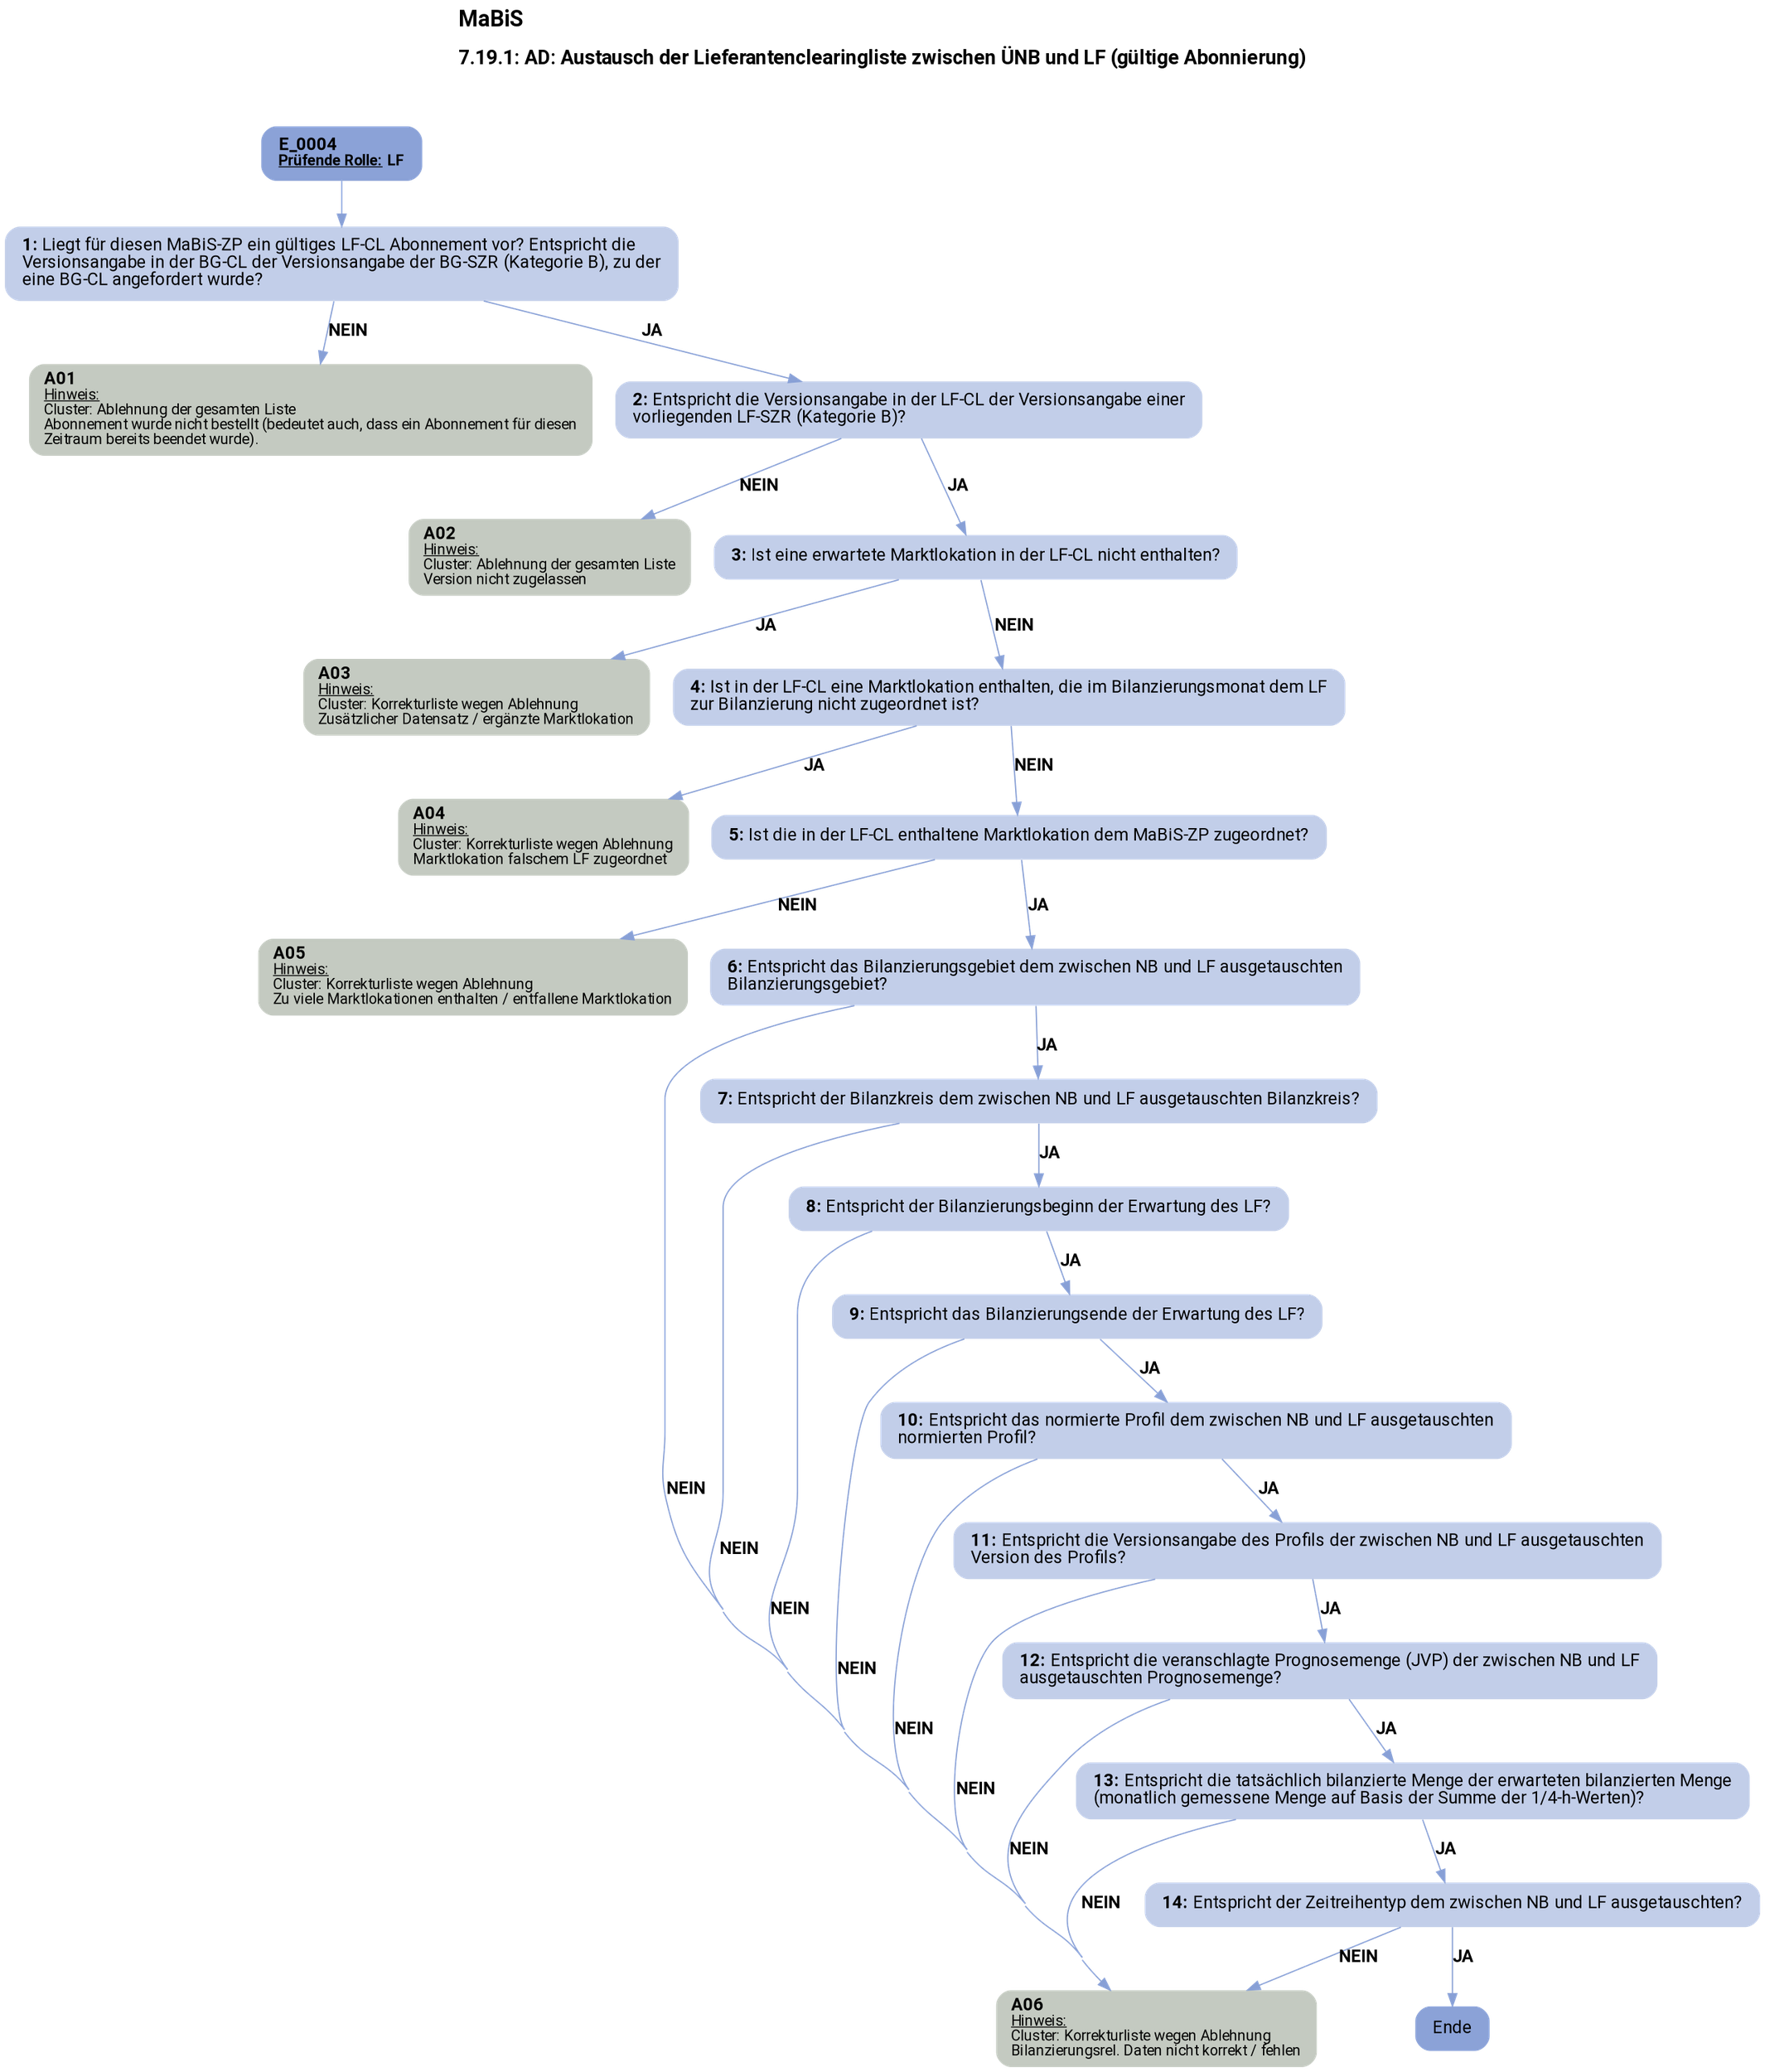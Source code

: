 digraph D {
    labelloc="t";
    label=<<B><FONT POINT-SIZE="18">MaBiS</FONT></B><BR align="left"/><BR/><B><FONT POINT-SIZE="16">7.19.1: AD: Austausch der Lieferantenclearingliste zwischen ÜNB und LF (gültige Abonnierung)</FONT></B><BR align="left"/><BR/><BR/><BR/>>;
    ratio="compress";
    concentrate=true;
    pack=true;
    rankdir=TB;
    packmode="array";
    size="20,20";
    "Start" [margin="0.2,0.12", shape=box, style="filled,rounded", penwidth=0.0, fillcolor="#8ba2d7", label=<<B>E_0004</B><BR align="left"/><FONT point-size="12"><B><U>Prüfende Rolle:</U> LF</B></FONT><BR align="center"/>>, fontname="Roboto, sans-serif"];
    "1" [margin="0.2,0.12", shape=box, style="filled,rounded", penwidth=0.0, fillcolor="#c2cee9", label=<<B>1: </B>Liegt für diesen MaBiS-ZP ein gültiges LF-CL Abonnement vor? Entspricht die<BR align="left"/>Versionsangabe in der BG-CL der Versionsangabe der BG-SZR (Kategorie B), zu der<BR align="left"/>eine BG-CL angefordert wurde?<BR align="left"/>>, fontname="Roboto, sans-serif"];
    "A01" [margin="0.17,0.08", shape=box, style="filled,rounded", penwidth=0.0, fillcolor="#c4cac1", label=<<B>A01</B><BR align="left"/><FONT point-size="12"><U>Hinweis:</U><BR align="left"/>Cluster: Ablehnung der gesamten Liste<BR align="left"/>Abonnement wurde nicht bestellt (bedeutet auch, dass ein Abonnement für diesen<BR align="left"/>Zeitraum bereits beendet wurde).<BR align="left"/></FONT>>, fontname="Roboto, sans-serif"];
    "2" [margin="0.2,0.12", shape=box, style="filled,rounded", penwidth=0.0, fillcolor="#c2cee9", label=<<B>2: </B>Entspricht die Versionsangabe in der LF-CL der Versionsangabe einer<BR align="left"/>vorliegenden LF-SZR (Kategorie B)?<BR align="left"/>>, fontname="Roboto, sans-serif"];
    "A02" [margin="0.17,0.08", shape=box, style="filled,rounded", penwidth=0.0, fillcolor="#c4cac1", label=<<B>A02</B><BR align="left"/><FONT point-size="12"><U>Hinweis:</U><BR align="left"/>Cluster: Ablehnung der gesamten Liste<BR align="left"/>Version nicht zugelassen<BR align="left"/></FONT>>, fontname="Roboto, sans-serif"];
    "3" [margin="0.2,0.12", shape=box, style="filled,rounded", penwidth=0.0, fillcolor="#c2cee9", label=<<B>3: </B>Ist eine erwartete Marktlokation in der LF-CL nicht enthalten?<BR align="left"/>>, fontname="Roboto, sans-serif"];
    "A03" [margin="0.17,0.08", shape=box, style="filled,rounded", penwidth=0.0, fillcolor="#c4cac1", label=<<B>A03</B><BR align="left"/><FONT point-size="12"><U>Hinweis:</U><BR align="left"/>Cluster: Korrekturliste wegen Ablehnung<BR align="left"/>Zusätzlicher Datensatz / ergänzte Marktlokation<BR align="left"/></FONT>>, fontname="Roboto, sans-serif"];
    "4" [margin="0.2,0.12", shape=box, style="filled,rounded", penwidth=0.0, fillcolor="#c2cee9", label=<<B>4: </B>Ist in der LF-CL eine Marktlokation enthalten, die im Bilanzierungsmonat dem LF<BR align="left"/>zur Bilanzierung nicht zugeordnet ist?<BR align="left"/>>, fontname="Roboto, sans-serif"];
    "A04" [margin="0.17,0.08", shape=box, style="filled,rounded", penwidth=0.0, fillcolor="#c4cac1", label=<<B>A04</B><BR align="left"/><FONT point-size="12"><U>Hinweis:</U><BR align="left"/>Cluster: Korrekturliste wegen Ablehnung<BR align="left"/>Marktlokation falschem LF zugeordnet<BR align="left"/></FONT>>, fontname="Roboto, sans-serif"];
    "5" [margin="0.2,0.12", shape=box, style="filled,rounded", penwidth=0.0, fillcolor="#c2cee9", label=<<B>5: </B>Ist die in der LF-CL enthaltene Marktlokation dem MaBiS-ZP zugeordnet?<BR align="left"/>>, fontname="Roboto, sans-serif"];
    "A05" [margin="0.17,0.08", shape=box, style="filled,rounded", penwidth=0.0, fillcolor="#c4cac1", label=<<B>A05</B><BR align="left"/><FONT point-size="12"><U>Hinweis:</U><BR align="left"/>Cluster: Korrekturliste wegen Ablehnung<BR align="left"/>Zu viele Marktlokationen enthalten / entfallene Marktlokation<BR align="left"/></FONT>>, fontname="Roboto, sans-serif"];
    "6" [margin="0.2,0.12", shape=box, style="filled,rounded", penwidth=0.0, fillcolor="#c2cee9", label=<<B>6: </B>Entspricht das Bilanzierungsgebiet dem zwischen NB und LF ausgetauschten<BR align="left"/>Bilanzierungsgebiet?<BR align="left"/>>, fontname="Roboto, sans-serif"];
    "A06" [margin="0.17,0.08", shape=box, style="filled,rounded", penwidth=0.0, fillcolor="#c4cac1", label=<<B>A06</B><BR align="left"/><FONT point-size="12"><U>Hinweis:</U><BR align="left"/>Cluster: Korrekturliste wegen Ablehnung<BR align="left"/>Bilanzierungsrel. Daten nicht korrekt / fehlen<BR align="left"/></FONT>>, fontname="Roboto, sans-serif"];
    "7" [margin="0.2,0.12", shape=box, style="filled,rounded", penwidth=0.0, fillcolor="#c2cee9", label=<<B>7: </B>Entspricht der Bilanzkreis dem zwischen NB und LF ausgetauschten Bilanzkreis?<BR align="left"/>>, fontname="Roboto, sans-serif"];
    "8" [margin="0.2,0.12", shape=box, style="filled,rounded", penwidth=0.0, fillcolor="#c2cee9", label=<<B>8: </B>Entspricht der Bilanzierungsbeginn der Erwartung des LF?<BR align="left"/>>, fontname="Roboto, sans-serif"];
    "9" [margin="0.2,0.12", shape=box, style="filled,rounded", penwidth=0.0, fillcolor="#c2cee9", label=<<B>9: </B>Entspricht das Bilanzierungsende der Erwartung des LF?<BR align="left"/>>, fontname="Roboto, sans-serif"];
    "10" [margin="0.2,0.12", shape=box, style="filled,rounded", penwidth=0.0, fillcolor="#c2cee9", label=<<B>10: </B>Entspricht das normierte Profil dem zwischen NB und LF ausgetauschten<BR align="left"/>normierten Profil?<BR align="left"/>>, fontname="Roboto, sans-serif"];
    "11" [margin="0.2,0.12", shape=box, style="filled,rounded", penwidth=0.0, fillcolor="#c2cee9", label=<<B>11: </B>Entspricht die Versionsangabe des Profils der zwischen NB und LF ausgetauschten<BR align="left"/>Version des Profils?<BR align="left"/>>, fontname="Roboto, sans-serif"];
    "12" [margin="0.2,0.12", shape=box, style="filled,rounded", penwidth=0.0, fillcolor="#c2cee9", label=<<B>12: </B>Entspricht die veranschlagte Prognosemenge (JVP) der zwischen NB und LF<BR align="left"/>ausgetauschten Prognosemenge?<BR align="left"/>>, fontname="Roboto, sans-serif"];
    "13" [margin="0.2,0.12", shape=box, style="filled,rounded", penwidth=0.0, fillcolor="#c2cee9", label=<<B>13: </B>Entspricht die tatsächlich bilanzierte Menge der erwarteten bilanzierten Menge<BR align="left"/>(monatlich gemessene Menge auf Basis der Summe der 1/4-h-Werten)?<BR align="left"/>>, fontname="Roboto, sans-serif"];
    "14" [margin="0.2,0.12", shape=box, style="filled,rounded", penwidth=0.0, fillcolor="#c2cee9", label=<<B>14: </B>Entspricht der Zeitreihentyp dem zwischen NB und LF ausgetauschten?<BR align="left"/>>, fontname="Roboto, sans-serif"];
    "Ende" [margin="0.2,0.12", shape=box, style="filled,rounded", penwidth=0.0, fillcolor="#8ba2d7", label="Ende", fontname="Roboto, sans-serif"];

    "Start" -> "1" [color="#88a0d6"];
    "1" -> "A01" [label=<<B>NEIN</B>>, color="#88a0d6", fontname="Roboto, sans-serif"];
    "1" -> "2" [label=<<B>JA</B>>, color="#88a0d6", fontname="Roboto, sans-serif"];
    "2" -> "A02" [label=<<B>NEIN</B>>, color="#88a0d6", fontname="Roboto, sans-serif"];
    "2" -> "3" [label=<<B>JA</B>>, color="#88a0d6", fontname="Roboto, sans-serif"];
    "3" -> "A03" [label=<<B>JA</B>>, color="#88a0d6", fontname="Roboto, sans-serif"];
    "3" -> "4" [label=<<B>NEIN</B>>, color="#88a0d6", fontname="Roboto, sans-serif"];
    "4" -> "A04" [label=<<B>JA</B>>, color="#88a0d6", fontname="Roboto, sans-serif"];
    "4" -> "5" [label=<<B>NEIN</B>>, color="#88a0d6", fontname="Roboto, sans-serif"];
    "5" -> "A05" [label=<<B>NEIN</B>>, color="#88a0d6", fontname="Roboto, sans-serif"];
    "5" -> "6" [label=<<B>JA</B>>, color="#88a0d6", fontname="Roboto, sans-serif"];
    "6" -> "A06" [label=<<B>NEIN</B>>, color="#88a0d6", fontname="Roboto, sans-serif"];
    "6" -> "7" [label=<<B>JA</B>>, color="#88a0d6", fontname="Roboto, sans-serif"];
    "7" -> "A06" [label=<<B>NEIN</B>>, color="#88a0d6", fontname="Roboto, sans-serif"];
    "7" -> "8" [label=<<B>JA</B>>, color="#88a0d6", fontname="Roboto, sans-serif"];
    "8" -> "A06" [label=<<B>NEIN</B>>, color="#88a0d6", fontname="Roboto, sans-serif"];
    "8" -> "9" [label=<<B>JA</B>>, color="#88a0d6", fontname="Roboto, sans-serif"];
    "9" -> "A06" [label=<<B>NEIN</B>>, color="#88a0d6", fontname="Roboto, sans-serif"];
    "9" -> "10" [label=<<B>JA</B>>, color="#88a0d6", fontname="Roboto, sans-serif"];
    "10" -> "A06" [label=<<B>NEIN</B>>, color="#88a0d6", fontname="Roboto, sans-serif"];
    "10" -> "11" [label=<<B>JA</B>>, color="#88a0d6", fontname="Roboto, sans-serif"];
    "11" -> "A06" [label=<<B>NEIN</B>>, color="#88a0d6", fontname="Roboto, sans-serif"];
    "11" -> "12" [label=<<B>JA</B>>, color="#88a0d6", fontname="Roboto, sans-serif"];
    "12" -> "A06" [label=<<B>NEIN</B>>, color="#88a0d6", fontname="Roboto, sans-serif"];
    "12" -> "13" [label=<<B>JA</B>>, color="#88a0d6", fontname="Roboto, sans-serif"];
    "13" -> "A06" [label=<<B>NEIN</B>>, color="#88a0d6", fontname="Roboto, sans-serif"];
    "13" -> "14" [label=<<B>JA</B>>, color="#88a0d6", fontname="Roboto, sans-serif"];
    "14" -> "A06" [label=<<B>NEIN</B>>, color="#88a0d6", fontname="Roboto, sans-serif"];
    "14" -> "Ende" [label=<<B>JA</B>>, color="#88a0d6", fontname="Roboto, sans-serif"];

    bgcolor="transparent";
fontname="Roboto, sans-serif";
}